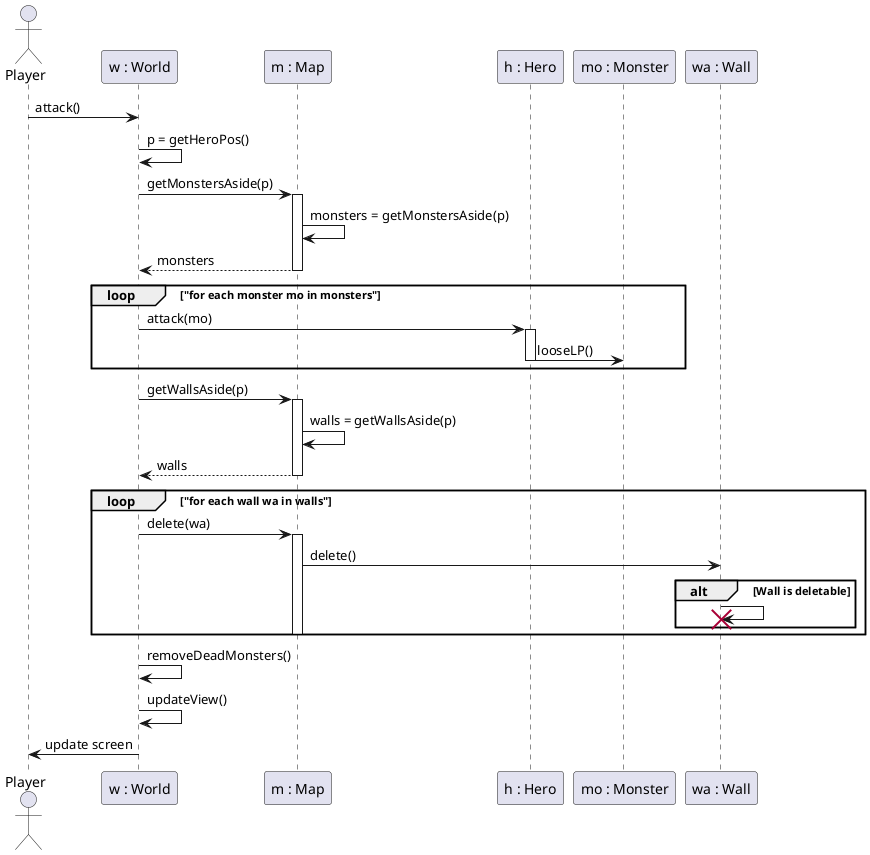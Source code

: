 @startuml

actor Player


Player -> "w : World": attack()
"w : World" -> "w : World" : p = getHeroPos()
"w : World" -> "m : Map" : getMonstersAside(p)
    activate "m : Map"
    "m : Map" -> "m : Map" : monsters = getMonstersAside(p)
        return monsters

loop "for each monster mo in monsters"
  "w : World" -> "h : Hero": attack(mo)
  activate "h : Hero"
    "h : Hero" -> "mo : Monster" : looseLP()
  deactivate
end


"w : World" -> "m : Map" : getWallsAside(p)
    activate "m : Map"
    "m : Map" -> "m : Map" : walls = getWallsAside(p)
        return walls

loop "for each wall wa in walls"
  "w : World" -> "m : Map": delete(wa)
  activate "m : Map"
    "m : Map" -> "wa : Wall" : delete()
    alt Wall is deletable
        "wa : Wall" -> "wa : Wall" !!
    end
  deactivate
end


"w : World" -> "w : World" : removeDeadMonsters()
"w : World" -> "w : World" : updateView()
"w : World" -> Player : update screen


@enduml